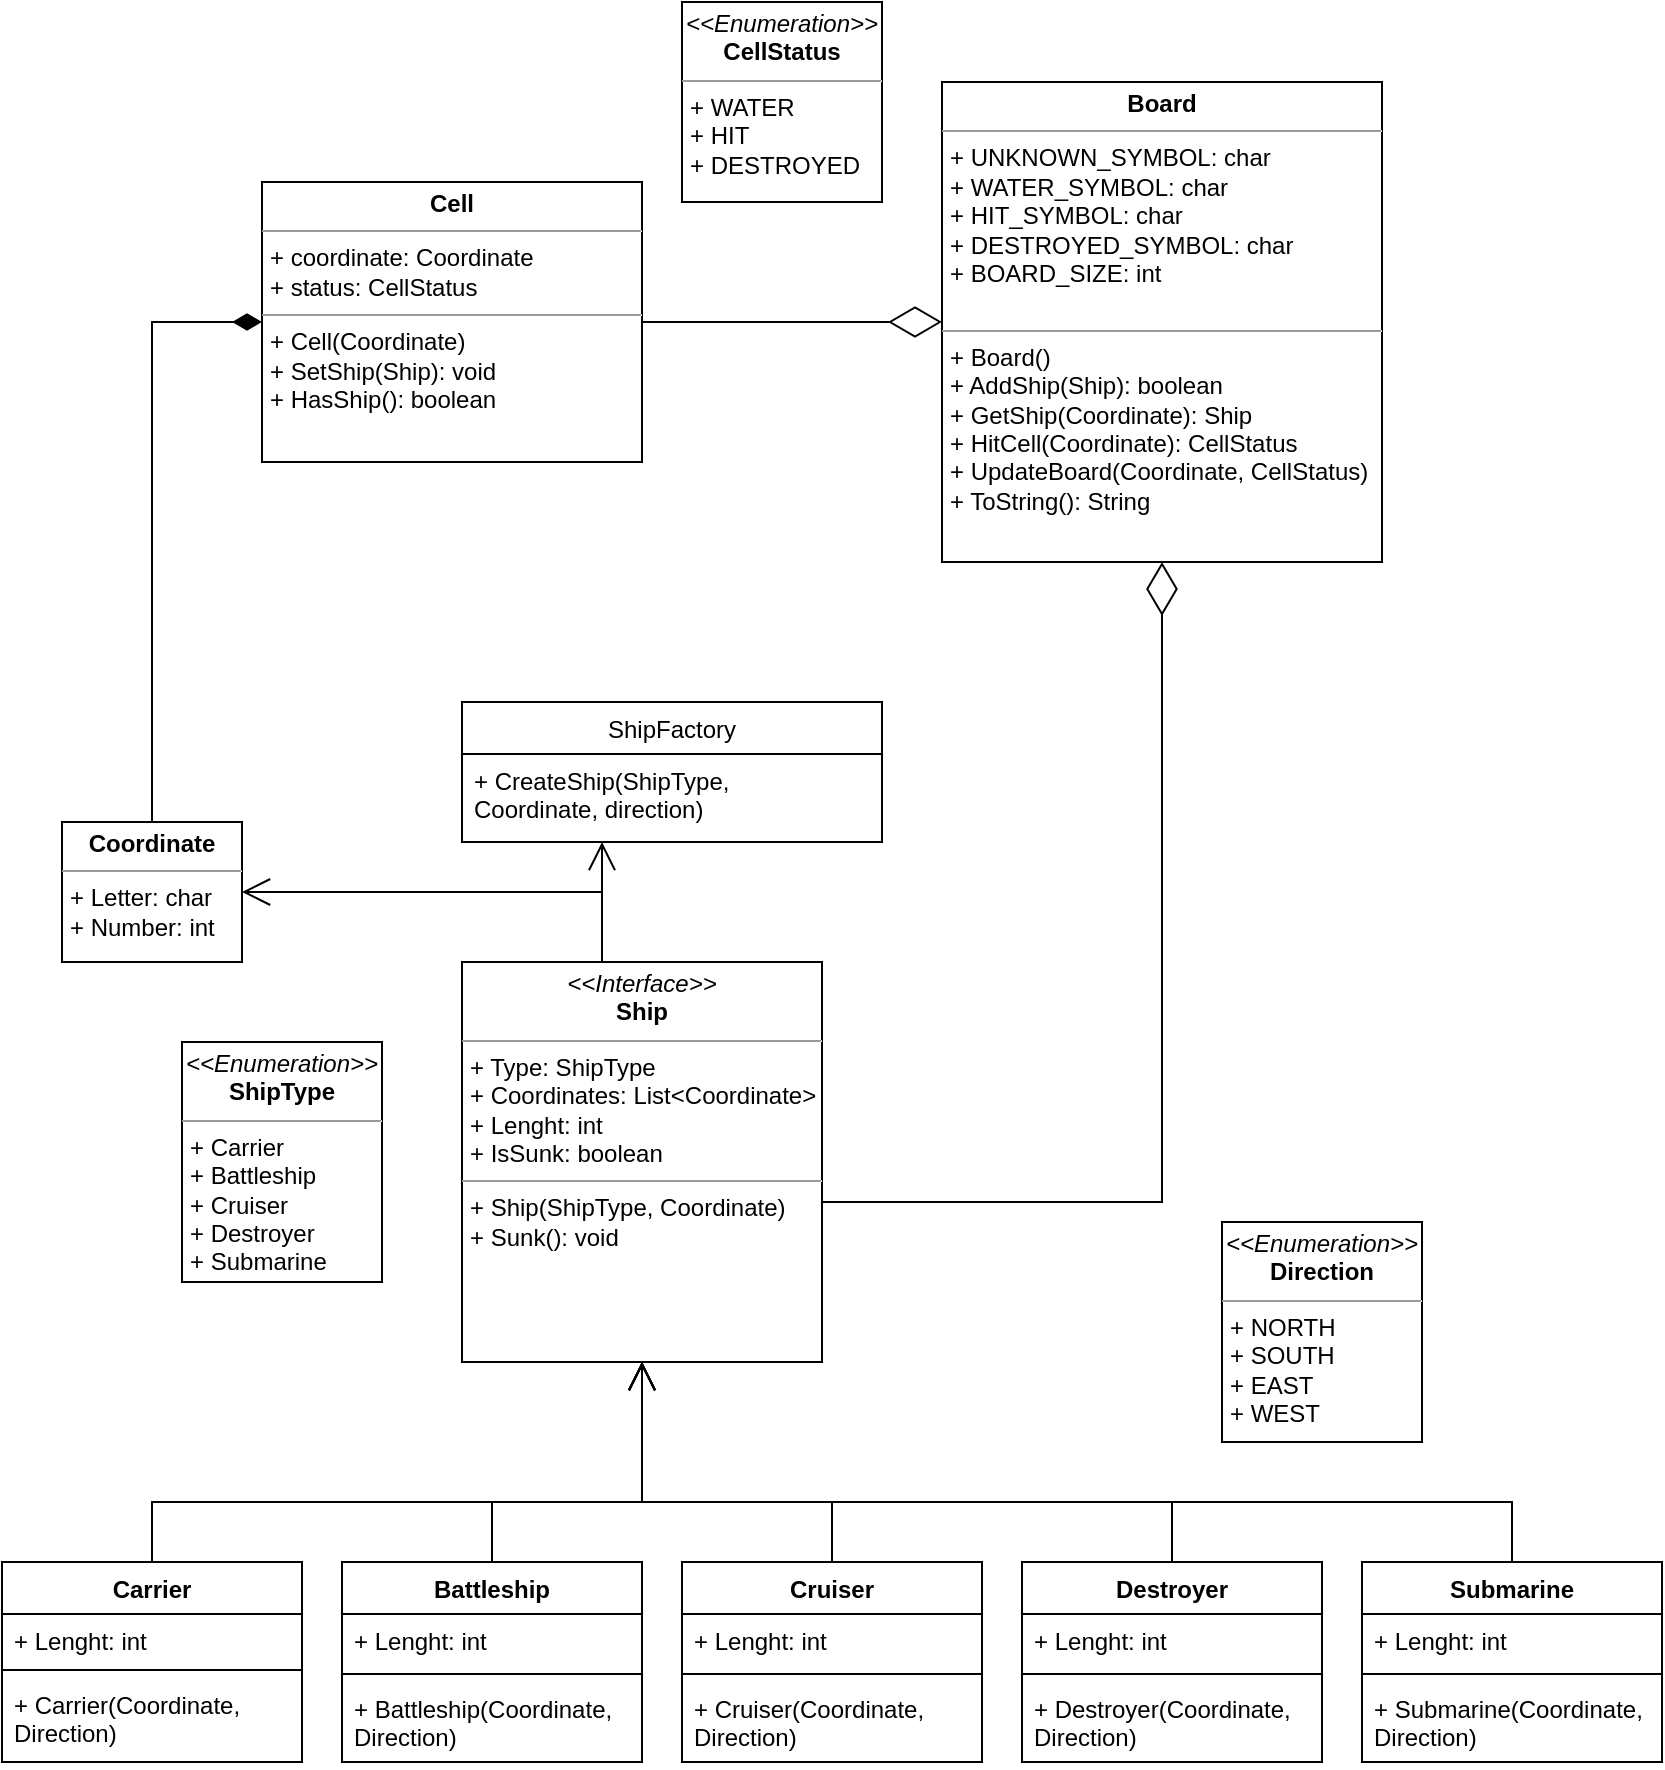 <mxfile version="15.5.2" type="device"><diagram id="DyNz346OUzwwJoP4qObg" name="Page-1"><mxGraphModel dx="902" dy="851" grid="1" gridSize="10" guides="1" tooltips="1" connect="1" arrows="1" fold="1" page="1" pageScale="1" pageWidth="850" pageHeight="1100" math="0" shadow="0"><root><mxCell id="0"/><mxCell id="1" parent="0"/><mxCell id="gkkrnf0gw9VYS7cltihZ-3" value="&lt;p style=&quot;margin: 0px ; margin-top: 4px ; text-align: center&quot;&gt;&lt;i&gt;&amp;lt;&amp;lt;Interface&amp;gt;&amp;gt;&lt;/i&gt;&lt;br&gt;&lt;b&gt;Ship&lt;/b&gt;&lt;/p&gt;&lt;hr size=&quot;1&quot;&gt;&lt;p style=&quot;margin: 0px ; margin-left: 4px&quot;&gt;+ Type: ShipType&lt;/p&gt;&lt;p style=&quot;margin: 0px ; margin-left: 4px&quot;&gt;+ Coordinates: List&amp;lt;Coordinate&amp;gt;&lt;br&gt;&lt;/p&gt;&lt;p style=&quot;margin: 0px ; margin-left: 4px&quot;&gt;+ Lenght: int&lt;/p&gt;&lt;p style=&quot;margin: 0px ; margin-left: 4px&quot;&gt;+ IsSunk: boolean&lt;/p&gt;&lt;hr size=&quot;1&quot;&gt;&lt;p style=&quot;margin: 0px ; margin-left: 4px&quot;&gt;+ Ship(ShipType, Coordinate)&lt;br&gt;+ Sunk(): void&lt;/p&gt;" style="verticalAlign=top;align=left;overflow=fill;fontSize=12;fontFamily=Helvetica;html=1;" parent="1" vertex="1"><mxGeometry x="240" y="560" width="180" height="200" as="geometry"/></mxCell><mxCell id="gkkrnf0gw9VYS7cltihZ-28" value="&lt;p style=&quot;margin: 0px ; margin-top: 4px ; text-align: center&quot;&gt;&lt;i&gt;&amp;lt;&amp;lt;Enumeration&amp;gt;&amp;gt;&lt;/i&gt;&lt;br&gt;&lt;b&gt;ShipType&lt;/b&gt;&lt;/p&gt;&lt;hr size=&quot;1&quot;&gt;&lt;p style=&quot;margin: 0px ; margin-left: 4px&quot;&gt;+ Carrier&lt;/p&gt;&lt;p style=&quot;margin: 0px ; margin-left: 4px&quot;&gt;+ Battleship&lt;/p&gt;&lt;p style=&quot;margin: 0px ; margin-left: 4px&quot;&gt;+ Cruiser&lt;/p&gt;&lt;p style=&quot;margin: 0px ; margin-left: 4px&quot;&gt;+ Destroyer&lt;/p&gt;&lt;p style=&quot;margin: 0px ; margin-left: 4px&quot;&gt;+ Submarine&lt;/p&gt;" style="verticalAlign=top;align=left;overflow=fill;fontSize=12;fontFamily=Helvetica;html=1;" parent="1" vertex="1"><mxGeometry x="100" y="600" width="100" height="120" as="geometry"/></mxCell><mxCell id="gkkrnf0gw9VYS7cltihZ-35" value="&lt;p style=&quot;margin: 0px ; margin-top: 4px ; text-align: center&quot;&gt;&lt;b&gt;Coordinate&lt;/b&gt;&lt;/p&gt;&lt;hr size=&quot;1&quot;&gt;&lt;p style=&quot;margin: 0px ; margin-left: 4px&quot;&gt;+ Letter: char&lt;/p&gt;&lt;p style=&quot;margin: 0px ; margin-left: 4px&quot;&gt;+ Number: int&lt;/p&gt;" style="verticalAlign=top;align=left;overflow=fill;fontSize=12;fontFamily=Helvetica;html=1;" parent="1" vertex="1"><mxGeometry x="40" y="490" width="90" height="70" as="geometry"/></mxCell><mxCell id="gkkrnf0gw9VYS7cltihZ-40" value="Carrier" style="swimlane;fontStyle=1;align=center;verticalAlign=top;childLayout=stackLayout;horizontal=1;startSize=26;horizontalStack=0;resizeParent=1;resizeParentMax=0;resizeLast=0;collapsible=1;marginBottom=0;" parent="1" vertex="1"><mxGeometry x="10" y="860" width="150" height="100" as="geometry"/></mxCell><mxCell id="gkkrnf0gw9VYS7cltihZ-41" value="+ Lenght: int" style="text;strokeColor=none;fillColor=none;align=left;verticalAlign=top;spacingLeft=4;spacingRight=4;overflow=hidden;rotatable=0;points=[[0,0.5],[1,0.5]];portConstraint=eastwest;" parent="gkkrnf0gw9VYS7cltihZ-40" vertex="1"><mxGeometry y="26" width="150" height="24" as="geometry"/></mxCell><mxCell id="gkkrnf0gw9VYS7cltihZ-42" value="" style="line;strokeWidth=1;fillColor=none;align=left;verticalAlign=middle;spacingTop=-1;spacingLeft=3;spacingRight=3;rotatable=0;labelPosition=right;points=[];portConstraint=eastwest;" parent="gkkrnf0gw9VYS7cltihZ-40" vertex="1"><mxGeometry y="50" width="150" height="8" as="geometry"/></mxCell><mxCell id="gkkrnf0gw9VYS7cltihZ-43" value="+ Carrier(Coordinate, &#10;Direction)" style="text;strokeColor=none;fillColor=none;align=left;verticalAlign=top;spacingLeft=4;spacingRight=4;overflow=hidden;rotatable=0;points=[[0,0.5],[1,0.5]];portConstraint=eastwest;" parent="gkkrnf0gw9VYS7cltihZ-40" vertex="1"><mxGeometry y="58" width="150" height="42" as="geometry"/></mxCell><mxCell id="gkkrnf0gw9VYS7cltihZ-48" value="Battleship" style="swimlane;fontStyle=1;align=center;verticalAlign=top;childLayout=stackLayout;horizontal=1;startSize=26;horizontalStack=0;resizeParent=1;resizeParentMax=0;resizeLast=0;collapsible=1;marginBottom=0;" parent="1" vertex="1"><mxGeometry x="180" y="860" width="150" height="100" as="geometry"/></mxCell><mxCell id="gkkrnf0gw9VYS7cltihZ-49" value="+ Lenght: int" style="text;strokeColor=none;fillColor=none;align=left;verticalAlign=top;spacingLeft=4;spacingRight=4;overflow=hidden;rotatable=0;points=[[0,0.5],[1,0.5]];portConstraint=eastwest;" parent="gkkrnf0gw9VYS7cltihZ-48" vertex="1"><mxGeometry y="26" width="150" height="26" as="geometry"/></mxCell><mxCell id="gkkrnf0gw9VYS7cltihZ-50" value="" style="line;strokeWidth=1;fillColor=none;align=left;verticalAlign=middle;spacingTop=-1;spacingLeft=3;spacingRight=3;rotatable=0;labelPosition=right;points=[];portConstraint=eastwest;" parent="gkkrnf0gw9VYS7cltihZ-48" vertex="1"><mxGeometry y="52" width="150" height="8" as="geometry"/></mxCell><mxCell id="gkkrnf0gw9VYS7cltihZ-51" value="+ Battleship(Coordinate,&#10;Direction)" style="text;strokeColor=none;fillColor=none;align=left;verticalAlign=top;spacingLeft=4;spacingRight=4;overflow=hidden;rotatable=0;points=[[0,0.5],[1,0.5]];portConstraint=eastwest;" parent="gkkrnf0gw9VYS7cltihZ-48" vertex="1"><mxGeometry y="60" width="150" height="40" as="geometry"/></mxCell><mxCell id="gkkrnf0gw9VYS7cltihZ-52" value="Submarine" style="swimlane;fontStyle=1;align=center;verticalAlign=top;childLayout=stackLayout;horizontal=1;startSize=26;horizontalStack=0;resizeParent=1;resizeParentMax=0;resizeLast=0;collapsible=1;marginBottom=0;" parent="1" vertex="1"><mxGeometry x="690" y="860" width="150" height="100" as="geometry"/></mxCell><mxCell id="gkkrnf0gw9VYS7cltihZ-53" value="+ Lenght: int" style="text;strokeColor=none;fillColor=none;align=left;verticalAlign=top;spacingLeft=4;spacingRight=4;overflow=hidden;rotatable=0;points=[[0,0.5],[1,0.5]];portConstraint=eastwest;" parent="gkkrnf0gw9VYS7cltihZ-52" vertex="1"><mxGeometry y="26" width="150" height="26" as="geometry"/></mxCell><mxCell id="gkkrnf0gw9VYS7cltihZ-54" value="" style="line;strokeWidth=1;fillColor=none;align=left;verticalAlign=middle;spacingTop=-1;spacingLeft=3;spacingRight=3;rotatable=0;labelPosition=right;points=[];portConstraint=eastwest;" parent="gkkrnf0gw9VYS7cltihZ-52" vertex="1"><mxGeometry y="52" width="150" height="8" as="geometry"/></mxCell><mxCell id="gkkrnf0gw9VYS7cltihZ-55" value="+ Submarine(Coordinate,&#10;Direction)" style="text;strokeColor=none;fillColor=none;align=left;verticalAlign=top;spacingLeft=4;spacingRight=4;overflow=hidden;rotatable=0;points=[[0,0.5],[1,0.5]];portConstraint=eastwest;" parent="gkkrnf0gw9VYS7cltihZ-52" vertex="1"><mxGeometry y="60" width="150" height="40" as="geometry"/></mxCell><mxCell id="gkkrnf0gw9VYS7cltihZ-56" value="Destroyer" style="swimlane;fontStyle=1;align=center;verticalAlign=top;childLayout=stackLayout;horizontal=1;startSize=26;horizontalStack=0;resizeParent=1;resizeParentMax=0;resizeLast=0;collapsible=1;marginBottom=0;" parent="1" vertex="1"><mxGeometry x="520" y="860" width="150" height="100" as="geometry"/></mxCell><mxCell id="gkkrnf0gw9VYS7cltihZ-57" value="+ Lenght: int" style="text;strokeColor=none;fillColor=none;align=left;verticalAlign=top;spacingLeft=4;spacingRight=4;overflow=hidden;rotatable=0;points=[[0,0.5],[1,0.5]];portConstraint=eastwest;" parent="gkkrnf0gw9VYS7cltihZ-56" vertex="1"><mxGeometry y="26" width="150" height="26" as="geometry"/></mxCell><mxCell id="gkkrnf0gw9VYS7cltihZ-58" value="" style="line;strokeWidth=1;fillColor=none;align=left;verticalAlign=middle;spacingTop=-1;spacingLeft=3;spacingRight=3;rotatable=0;labelPosition=right;points=[];portConstraint=eastwest;" parent="gkkrnf0gw9VYS7cltihZ-56" vertex="1"><mxGeometry y="52" width="150" height="8" as="geometry"/></mxCell><mxCell id="gkkrnf0gw9VYS7cltihZ-59" value="+ Destroyer(Coordinate,&#10;Direction)" style="text;strokeColor=none;fillColor=none;align=left;verticalAlign=top;spacingLeft=4;spacingRight=4;overflow=hidden;rotatable=0;points=[[0,0.5],[1,0.5]];portConstraint=eastwest;" parent="gkkrnf0gw9VYS7cltihZ-56" vertex="1"><mxGeometry y="60" width="150" height="40" as="geometry"/></mxCell><mxCell id="gkkrnf0gw9VYS7cltihZ-60" value="Cruiser" style="swimlane;fontStyle=1;align=center;verticalAlign=top;childLayout=stackLayout;horizontal=1;startSize=26;horizontalStack=0;resizeParent=1;resizeParentMax=0;resizeLast=0;collapsible=1;marginBottom=0;" parent="1" vertex="1"><mxGeometry x="350" y="860" width="150" height="100" as="geometry"/></mxCell><mxCell id="gkkrnf0gw9VYS7cltihZ-61" value="+ Lenght: int" style="text;strokeColor=none;fillColor=none;align=left;verticalAlign=top;spacingLeft=4;spacingRight=4;overflow=hidden;rotatable=0;points=[[0,0.5],[1,0.5]];portConstraint=eastwest;" parent="gkkrnf0gw9VYS7cltihZ-60" vertex="1"><mxGeometry y="26" width="150" height="26" as="geometry"/></mxCell><mxCell id="gkkrnf0gw9VYS7cltihZ-62" value="" style="line;strokeWidth=1;fillColor=none;align=left;verticalAlign=middle;spacingTop=-1;spacingLeft=3;spacingRight=3;rotatable=0;labelPosition=right;points=[];portConstraint=eastwest;" parent="gkkrnf0gw9VYS7cltihZ-60" vertex="1"><mxGeometry y="52" width="150" height="8" as="geometry"/></mxCell><mxCell id="gkkrnf0gw9VYS7cltihZ-63" value="+ Cruiser(Coordinate,&#10;Direction)" style="text;strokeColor=none;fillColor=none;align=left;verticalAlign=top;spacingLeft=4;spacingRight=4;overflow=hidden;rotatable=0;points=[[0,0.5],[1,0.5]];portConstraint=eastwest;" parent="gkkrnf0gw9VYS7cltihZ-60" vertex="1"><mxGeometry y="60" width="150" height="40" as="geometry"/></mxCell><mxCell id="gkkrnf0gw9VYS7cltihZ-69" value="&lt;p style=&quot;margin: 0px ; margin-top: 4px ; text-align: center&quot;&gt;&lt;b&gt;Board&lt;/b&gt;&lt;/p&gt;&lt;hr size=&quot;1&quot;&gt;&lt;p style=&quot;margin: 0px 0px 0px 4px&quot;&gt;+ UNKNOWN_SYMBOL: char&lt;/p&gt;&lt;p style=&quot;margin: 0px ; margin-left: 4px&quot;&gt;+ WATER_SYMBOL: char&lt;br&gt;&lt;/p&gt;&lt;p style=&quot;margin: 0px ; margin-left: 4px&quot;&gt;&lt;span&gt;+ HIT_SYMBOL: char&lt;/span&gt;&lt;br&gt;&lt;/p&gt;&lt;p style=&quot;margin: 0px ; margin-left: 4px&quot;&gt;+ DESTROYED_SYMBOL: char&lt;br&gt;+ BOARD_SIZE: int&lt;br&gt;&lt;br&gt;&lt;/p&gt;&lt;hr size=&quot;1&quot;&gt;&lt;p style=&quot;margin: 0px ; margin-left: 4px&quot;&gt;+ Board()&lt;/p&gt;&lt;p style=&quot;margin: 0px ; margin-left: 4px&quot;&gt;+ AddShip(Ship): boolean&lt;/p&gt;&lt;p style=&quot;margin: 0px ; margin-left: 4px&quot;&gt;+ GetShip(Coordinate): Ship&lt;/p&gt;&lt;p style=&quot;margin: 0px ; margin-left: 4px&quot;&gt;+ HitCell(Coordinate): CellStatus&lt;/p&gt;&lt;p style=&quot;margin: 0px ; margin-left: 4px&quot;&gt;+ UpdateBoard(Coordinate, CellStatus)&lt;/p&gt;&lt;p style=&quot;margin: 0px ; margin-left: 4px&quot;&gt;+ ToString(): String&lt;/p&gt;&lt;p style=&quot;margin: 0px ; margin-left: 4px&quot;&gt;&lt;br&gt;&lt;/p&gt;" style="verticalAlign=top;align=left;overflow=fill;fontSize=12;fontFamily=Helvetica;html=1;" parent="1" vertex="1"><mxGeometry x="480" y="120" width="220" height="240" as="geometry"/></mxCell><mxCell id="gkkrnf0gw9VYS7cltihZ-74" value="&lt;p style=&quot;margin: 0px ; margin-top: 4px ; text-align: center&quot;&gt;&lt;b&gt;Cell&lt;/b&gt;&lt;/p&gt;&lt;hr size=&quot;1&quot;&gt;&lt;p style=&quot;margin: 0px ; margin-left: 4px&quot;&gt;+ coordinate: Coordinate&lt;/p&gt;&lt;p style=&quot;margin: 0px ; margin-left: 4px&quot;&gt;+ status: CellStatus&lt;/p&gt;&lt;hr size=&quot;1&quot;&gt;&lt;p style=&quot;margin: 0px ; margin-left: 4px&quot;&gt;+ Cell(Coordinate)&lt;/p&gt;&lt;p style=&quot;margin: 0px ; margin-left: 4px&quot;&gt;+ SetShip(Ship): void&lt;/p&gt;&lt;p style=&quot;margin: 0px ; margin-left: 4px&quot;&gt;+ HasShip(): boolean&lt;/p&gt;" style="verticalAlign=top;align=left;overflow=fill;fontSize=12;fontFamily=Helvetica;html=1;" parent="1" vertex="1"><mxGeometry x="140" y="170" width="190" height="140" as="geometry"/></mxCell><mxCell id="gkkrnf0gw9VYS7cltihZ-76" value="" style="endArrow=diamondThin;endFill=0;endSize=24;html=1;rounded=0;entryX=0;entryY=0.5;entryDx=0;entryDy=0;exitX=1;exitY=0.5;exitDx=0;exitDy=0;" parent="1" source="gkkrnf0gw9VYS7cltihZ-74" target="gkkrnf0gw9VYS7cltihZ-69" edge="1"><mxGeometry width="160" relative="1" as="geometry"><mxPoint x="300" y="260" as="sourcePoint"/><mxPoint x="460" y="260" as="targetPoint"/></mxGeometry></mxCell><mxCell id="gkkrnf0gw9VYS7cltihZ-77" value="" style="endArrow=diamondThin;endFill=1;endSize=12;html=1;rounded=0;entryX=0;entryY=0.5;entryDx=0;entryDy=0;exitX=0.5;exitY=0;exitDx=0;exitDy=0;" parent="1" source="gkkrnf0gw9VYS7cltihZ-35" target="gkkrnf0gw9VYS7cltihZ-74" edge="1"><mxGeometry width="160" relative="1" as="geometry"><mxPoint x="63" y="390" as="sourcePoint"/><mxPoint x="110" y="190" as="targetPoint"/><Array as="points"><mxPoint x="85" y="240"/></Array></mxGeometry></mxCell><mxCell id="gkkrnf0gw9VYS7cltihZ-80" value="" style="endArrow=open;endFill=1;endSize=12;html=1;rounded=0;entryX=0.5;entryY=1;entryDx=0;entryDy=0;exitX=0.5;exitY=0;exitDx=0;exitDy=0;" parent="1" source="gkkrnf0gw9VYS7cltihZ-52" target="gkkrnf0gw9VYS7cltihZ-3" edge="1"><mxGeometry width="160" relative="1" as="geometry"><mxPoint x="470" y="790" as="sourcePoint"/><mxPoint x="630" y="790" as="targetPoint"/><Array as="points"><mxPoint x="765" y="830"/><mxPoint x="330" y="830"/></Array></mxGeometry></mxCell><mxCell id="gkkrnf0gw9VYS7cltihZ-81" value="" style="endArrow=open;endFill=1;endSize=12;html=1;rounded=0;entryX=0.5;entryY=1;entryDx=0;entryDy=0;exitX=0.5;exitY=0;exitDx=0;exitDy=0;" parent="1" source="gkkrnf0gw9VYS7cltihZ-40" target="gkkrnf0gw9VYS7cltihZ-3" edge="1"><mxGeometry width="160" relative="1" as="geometry"><mxPoint x="40" y="770" as="sourcePoint"/><mxPoint x="200" y="770" as="targetPoint"/><Array as="points"><mxPoint x="85" y="830"/><mxPoint x="330" y="830"/></Array></mxGeometry></mxCell><mxCell id="gkkrnf0gw9VYS7cltihZ-82" value="" style="endArrow=open;endFill=1;endSize=12;html=1;rounded=0;exitX=0.5;exitY=0;exitDx=0;exitDy=0;" parent="1" source="gkkrnf0gw9VYS7cltihZ-56" edge="1"><mxGeometry width="160" relative="1" as="geometry"><mxPoint x="590" y="600" as="sourcePoint"/><mxPoint x="330" y="760" as="targetPoint"/><Array as="points"><mxPoint x="595" y="830"/><mxPoint x="330" y="830"/></Array></mxGeometry></mxCell><mxCell id="gkkrnf0gw9VYS7cltihZ-83" value="" style="endArrow=open;endFill=1;endSize=12;html=1;rounded=0;exitX=0.5;exitY=0;exitDx=0;exitDy=0;" parent="1" source="gkkrnf0gw9VYS7cltihZ-48" edge="1"><mxGeometry width="160" relative="1" as="geometry"><mxPoint x="20" y="770" as="sourcePoint"/><mxPoint x="330" y="760" as="targetPoint"/><Array as="points"><mxPoint x="255" y="830"/><mxPoint x="330" y="830"/></Array></mxGeometry></mxCell><mxCell id="gkkrnf0gw9VYS7cltihZ-84" value="" style="endArrow=open;endFill=1;endSize=12;html=1;rounded=0;exitX=0.5;exitY=0;exitDx=0;exitDy=0;" parent="1" source="gkkrnf0gw9VYS7cltihZ-60" edge="1"><mxGeometry width="160" relative="1" as="geometry"><mxPoint x="600" y="610" as="sourcePoint"/><mxPoint x="330" y="760" as="targetPoint"/><Array as="points"><mxPoint x="425" y="830"/><mxPoint x="330" y="830"/></Array></mxGeometry></mxCell><mxCell id="gkkrnf0gw9VYS7cltihZ-85" value="" style="endArrow=diamondThin;endFill=0;endSize=24;html=1;rounded=0;entryX=0.5;entryY=1;entryDx=0;entryDy=0;exitX=1;exitY=0.6;exitDx=0;exitDy=0;exitPerimeter=0;" parent="1" source="gkkrnf0gw9VYS7cltihZ-3" target="gkkrnf0gw9VYS7cltihZ-69" edge="1"><mxGeometry width="160" relative="1" as="geometry"><mxPoint x="460" y="430" as="sourcePoint"/><mxPoint x="620" y="430" as="targetPoint"/><Array as="points"><mxPoint x="590" y="680"/></Array></mxGeometry></mxCell><mxCell id="gkkrnf0gw9VYS7cltihZ-88" value="&lt;p style=&quot;margin: 0px ; margin-top: 4px ; text-align: center&quot;&gt;&lt;i&gt;&amp;lt;&amp;lt;Enumeration&amp;gt;&amp;gt;&lt;/i&gt;&lt;br&gt;&lt;b&gt;CellStatus&lt;/b&gt;&lt;/p&gt;&lt;hr size=&quot;1&quot;&gt;&lt;p style=&quot;margin: 0px ; margin-left: 4px&quot;&gt;+ WATER&lt;br&gt;&lt;/p&gt;&lt;p style=&quot;margin: 0px ; margin-left: 4px&quot;&gt;+ HIT&lt;/p&gt;&lt;p style=&quot;margin: 0px ; margin-left: 4px&quot;&gt;+ DESTROYED&lt;/p&gt;" style="verticalAlign=top;align=left;overflow=fill;fontSize=12;fontFamily=Helvetica;html=1;" parent="1" vertex="1"><mxGeometry x="350" y="80" width="100" height="100" as="geometry"/></mxCell><mxCell id="8kWbTMVLp5XzJged64CG-1" value="&lt;p style=&quot;margin: 0px ; margin-top: 4px ; text-align: center&quot;&gt;&lt;i&gt;&amp;lt;&amp;lt;Enumeration&amp;gt;&amp;gt;&lt;/i&gt;&lt;br&gt;&lt;b&gt;Direction&lt;/b&gt;&lt;/p&gt;&lt;hr size=&quot;1&quot;&gt;&lt;p style=&quot;margin: 0px ; margin-left: 4px&quot;&gt;+ NORTH&lt;br&gt;&lt;/p&gt;&lt;p style=&quot;margin: 0px ; margin-left: 4px&quot;&gt;+ SOUTH&lt;/p&gt;&lt;p style=&quot;margin: 0px ; margin-left: 4px&quot;&gt;+ EAST&lt;/p&gt;&lt;p style=&quot;margin: 0px ; margin-left: 4px&quot;&gt;+ WEST&lt;/p&gt;" style="verticalAlign=top;align=left;overflow=fill;fontSize=12;fontFamily=Helvetica;html=1;" parent="1" vertex="1"><mxGeometry x="620" y="690" width="100" height="110" as="geometry"/></mxCell><mxCell id="8kWbTMVLp5XzJged64CG-2" value="ShipFactory" style="swimlane;fontStyle=0;childLayout=stackLayout;horizontal=1;startSize=26;fillColor=none;horizontalStack=0;resizeParent=1;resizeParentMax=0;resizeLast=0;collapsible=1;marginBottom=0;" parent="1" vertex="1"><mxGeometry x="240" y="430" width="210" height="70" as="geometry"/></mxCell><mxCell id="8kWbTMVLp5XzJged64CG-3" value="+ CreateShip(ShipType, &#10;Coordinate, direction)&#10;" style="text;strokeColor=none;fillColor=none;align=left;verticalAlign=top;spacingLeft=4;spacingRight=4;overflow=hidden;rotatable=0;points=[[0,0.5],[1,0.5]];portConstraint=eastwest;" parent="8kWbTMVLp5XzJged64CG-2" vertex="1"><mxGeometry y="26" width="210" height="44" as="geometry"/></mxCell><mxCell id="8kWbTMVLp5XzJged64CG-7" value="" style="endArrow=open;endFill=1;endSize=12;html=1;rounded=0;" parent="1" edge="1"><mxGeometry width="160" relative="1" as="geometry"><mxPoint x="310" y="560" as="sourcePoint"/><mxPoint x="310" y="500" as="targetPoint"/></mxGeometry></mxCell><mxCell id="i8BHZVt4_DStoCCrhuMH-2" value="" style="endArrow=open;endFill=1;endSize=12;html=1;rounded=0;entryX=1;entryY=0.5;entryDx=0;entryDy=0;" edge="1" parent="1" target="gkkrnf0gw9VYS7cltihZ-35"><mxGeometry width="160" relative="1" as="geometry"><mxPoint x="310" y="560" as="sourcePoint"/><mxPoint x="320" y="492" as="targetPoint"/><Array as="points"><mxPoint x="310" y="525"/></Array></mxGeometry></mxCell></root></mxGraphModel></diagram></mxfile>